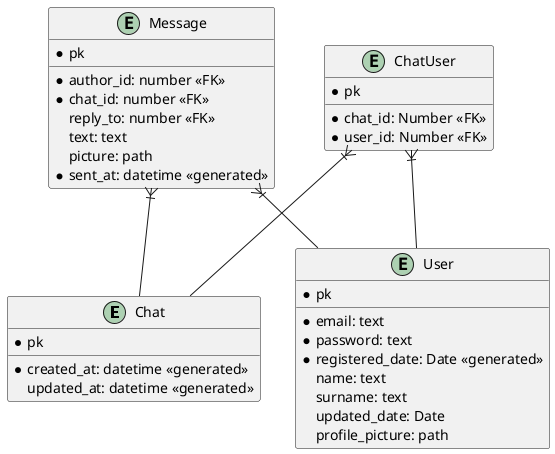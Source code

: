 @startuml
entity Chat {
* pk
__
*created_at: datetime <<generated>>
updated_at: datetime <<generated>>
}

entity Message {
* pk
__
*author_id: number <<FK>>
*chat_id: number <<FK>>
reply_to: number <<FK>>
text: text
picture: path
*sent_at: datetime <<generated>>
}

entity User {
* pk
__
*email: text
*password: text
*registered_date: Date <<generated>>
name: text
surname: text
updated_date: Date
profile_picture: path
}

entity ChatUser {
* pk
__
* chat_id: Number <<FK>>
* user_id: Number <<FK>>
}


ChatUser }|-- User
ChatUser }|-- Chat


Message }|-- User
Message }|-- Chat
@enduml